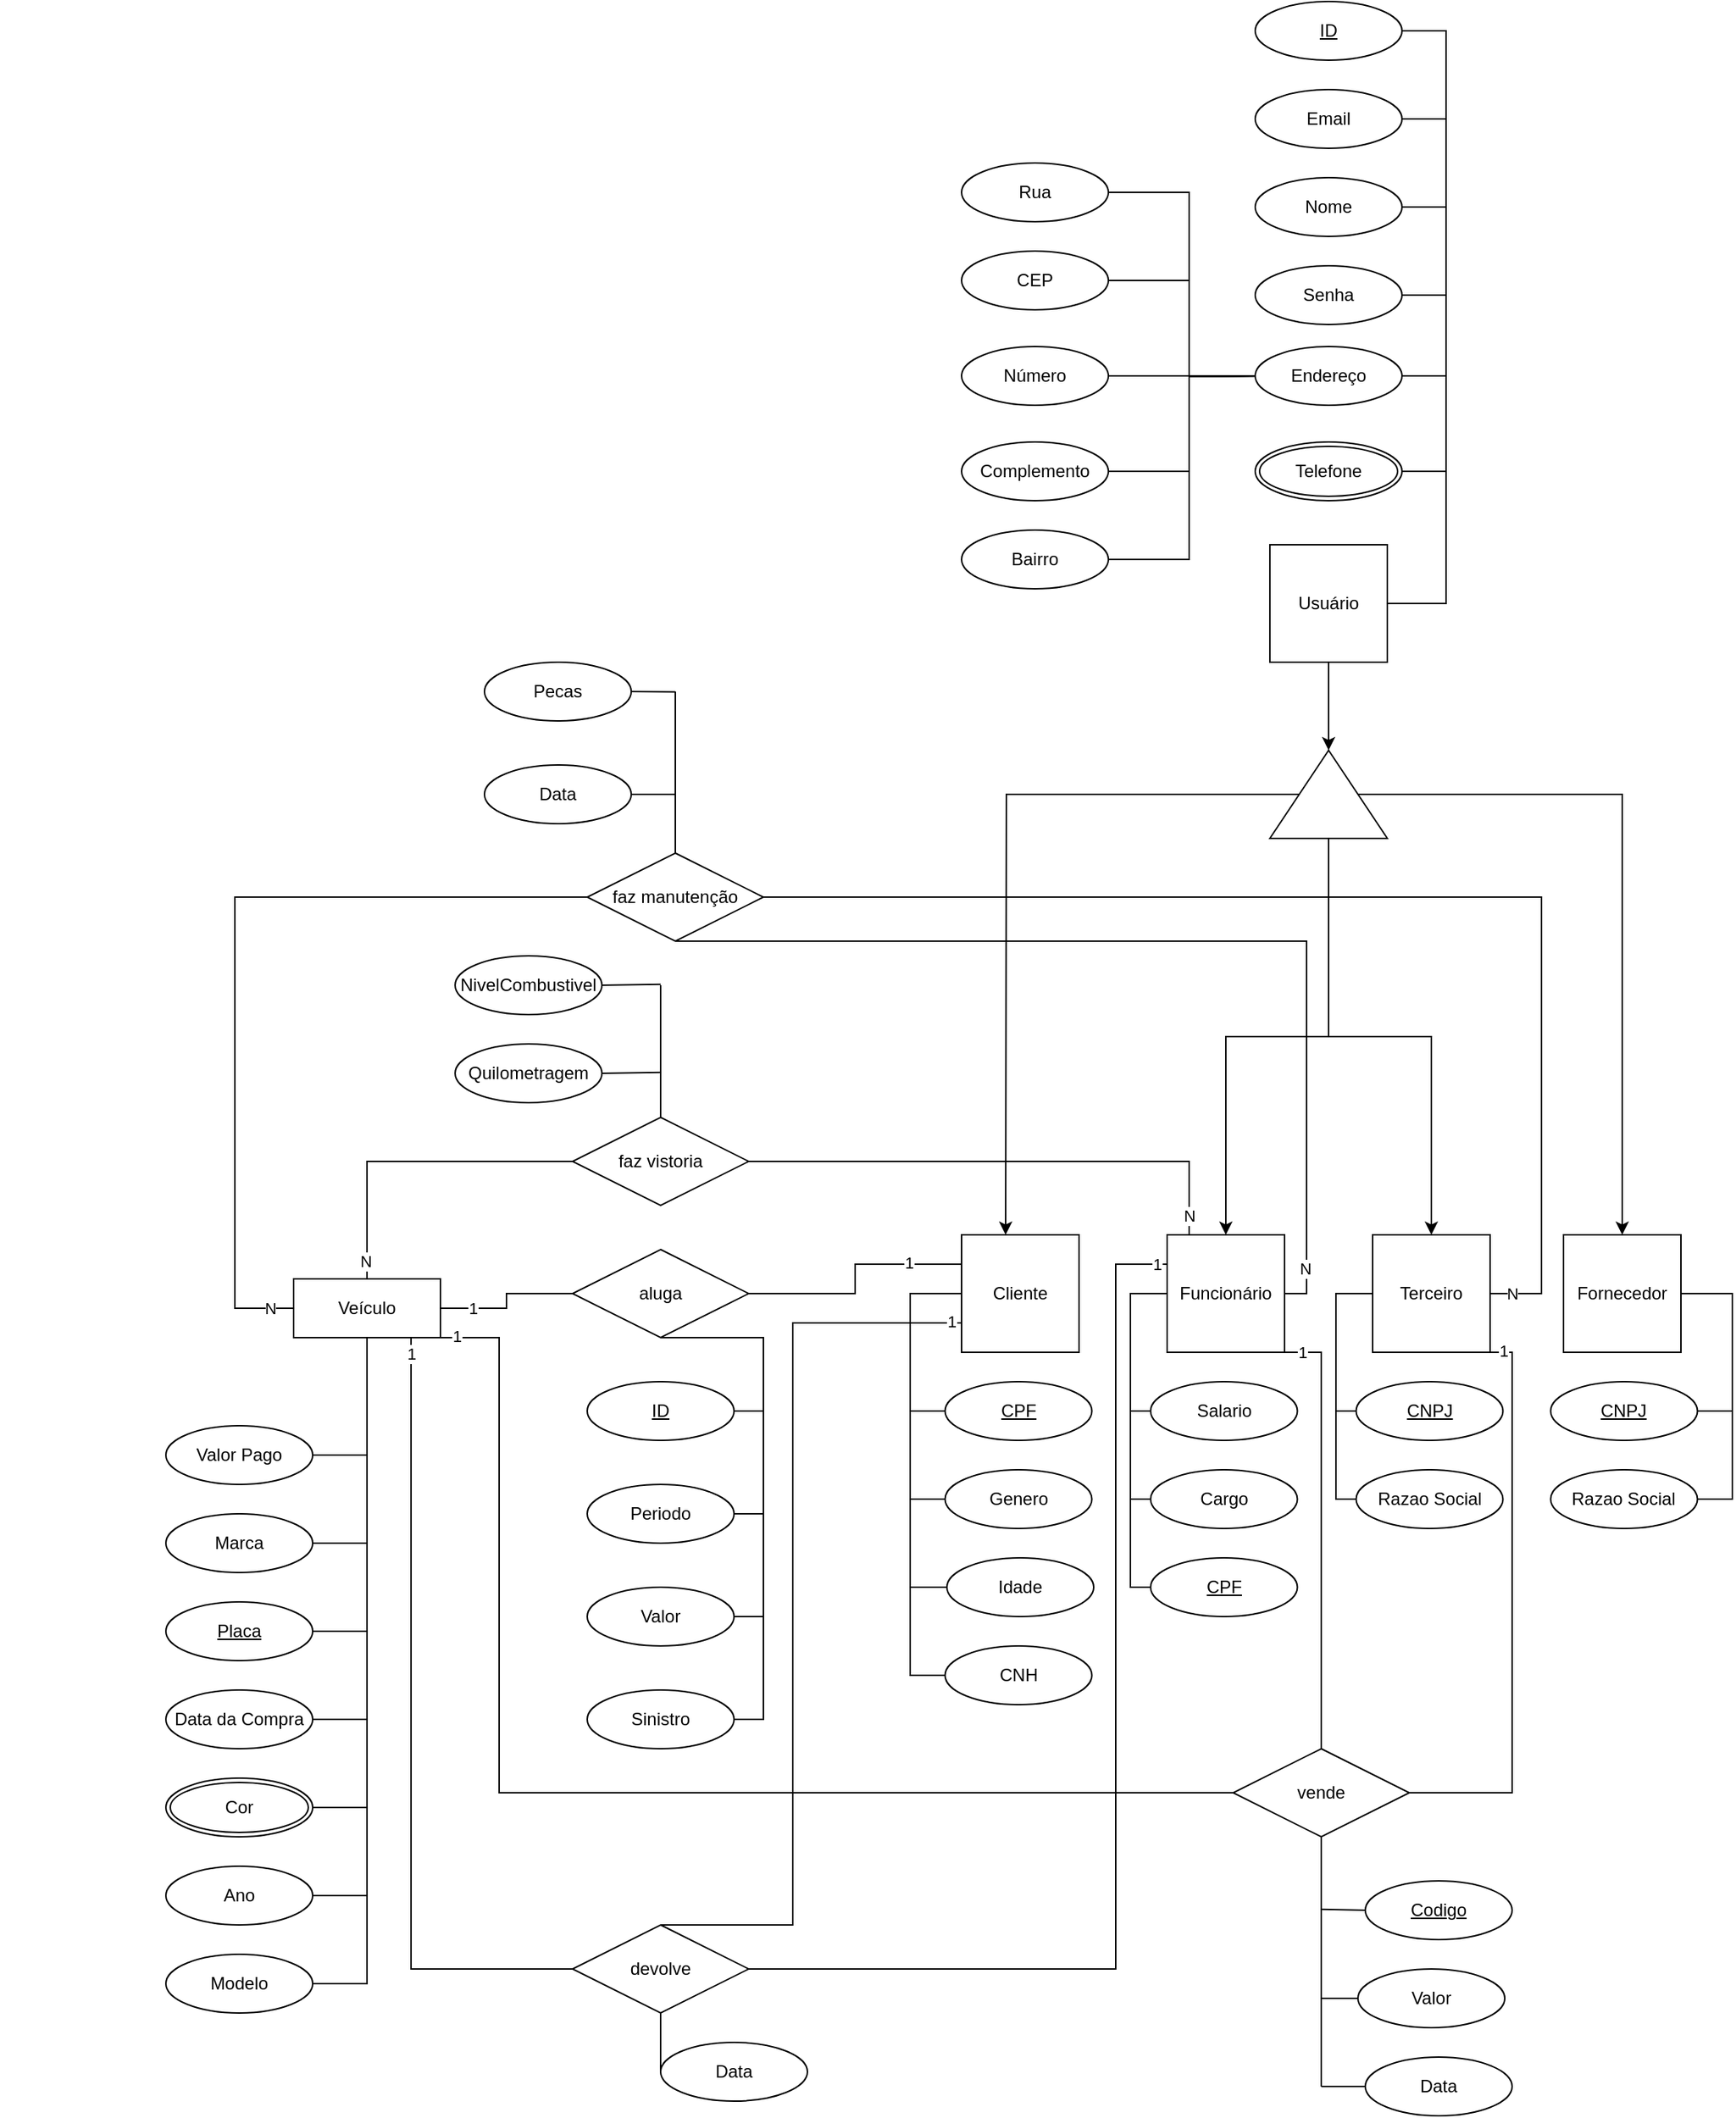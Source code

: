 <mxfile>
    <diagram id="7HlJnVmXG2bVzHCUILUb" name="Page-1">
        <mxGraphModel dx="1950" dy="2194" grid="1" gridSize="10" guides="1" tooltips="1" connect="1" arrows="1" fold="1" page="1" pageScale="1" pageWidth="827" pageHeight="1169" math="0" shadow="0">
            <root>
                <mxCell id="0"/>
                <mxCell id="1" parent="0"/>
                <mxCell id="2" style="edgeStyle=orthogonalEdgeStyle;rounded=0;orthogonalLoop=1;jettySize=auto;html=1;entryX=1;entryY=0.5;entryDx=0;entryDy=0;" parent="1" source="3" target="10" edge="1">
                    <mxGeometry relative="1" as="geometry"/>
                </mxCell>
                <mxCell id="3" value="Usuário" style="whiteSpace=wrap;html=1;aspect=fixed;" parent="1" vertex="1">
                    <mxGeometry x="305" y="50" width="80" height="80" as="geometry"/>
                </mxCell>
                <mxCell id="59" style="edgeStyle=elbowEdgeStyle;html=1;entryX=0;entryY=0.5;entryDx=0;entryDy=0;exitX=0;exitY=0.5;exitDx=0;exitDy=0;endArrow=none;endFill=0;rounded=0;" parent="1" source="4" target="47" edge="1">
                    <mxGeometry relative="1" as="geometry">
                        <Array as="points">
                            <mxPoint x="60" y="600"/>
                        </Array>
                    </mxGeometry>
                </mxCell>
                <mxCell id="60" style="edgeStyle=elbowEdgeStyle;html=1;entryX=0;entryY=0.5;entryDx=0;entryDy=0;endArrow=none;endFill=0;rounded=0;" parent="1" source="4" target="51" edge="1">
                    <mxGeometry relative="1" as="geometry">
                        <Array as="points">
                            <mxPoint x="60" y="630"/>
                        </Array>
                    </mxGeometry>
                </mxCell>
                <mxCell id="61" style="edgeStyle=elbowEdgeStyle;html=1;entryX=0;entryY=0.5;entryDx=0;entryDy=0;endArrow=none;endFill=0;rounded=0;" parent="1" source="4" target="52" edge="1">
                    <mxGeometry relative="1" as="geometry">
                        <Array as="points">
                            <mxPoint x="60" y="660"/>
                        </Array>
                    </mxGeometry>
                </mxCell>
                <mxCell id="62" style="edgeStyle=elbowEdgeStyle;html=1;entryX=0;entryY=0.5;entryDx=0;entryDy=0;endArrow=none;endFill=0;rounded=0;" parent="1" source="4" target="53" edge="1">
                    <mxGeometry relative="1" as="geometry">
                        <Array as="points">
                            <mxPoint x="60" y="690"/>
                        </Array>
                    </mxGeometry>
                </mxCell>
                <mxCell id="173" style="edgeStyle=elbowEdgeStyle;rounded=0;html=1;entryX=0.5;entryY=0;entryDx=0;entryDy=0;endArrow=none;endFill=0;exitX=0;exitY=0.75;exitDx=0;exitDy=0;" parent="1" source="4" target="164" edge="1">
                    <mxGeometry relative="1" as="geometry">
                        <Array as="points">
                            <mxPoint x="-20" y="780"/>
                        </Array>
                    </mxGeometry>
                </mxCell>
                <mxCell id="176" value="1" style="edgeLabel;html=1;align=center;verticalAlign=middle;resizable=0;points=[];" parent="173" vertex="1" connectable="0">
                    <mxGeometry x="-0.977" y="-1" relative="1" as="geometry">
                        <mxPoint as="offset"/>
                    </mxGeometry>
                </mxCell>
                <mxCell id="4" value="Cliente" style="whiteSpace=wrap;html=1;aspect=fixed;" parent="1" vertex="1">
                    <mxGeometry x="95" y="520" width="80" height="80" as="geometry"/>
                </mxCell>
                <mxCell id="63" style="edgeStyle=elbowEdgeStyle;rounded=0;html=1;entryX=0;entryY=0.5;entryDx=0;entryDy=0;exitX=0;exitY=0.5;exitDx=0;exitDy=0;endArrow=none;endFill=0;" parent="1" source="5" target="54" edge="1">
                    <mxGeometry relative="1" as="geometry">
                        <Array as="points">
                            <mxPoint x="210" y="600"/>
                        </Array>
                    </mxGeometry>
                </mxCell>
                <mxCell id="64" style="edgeStyle=elbowEdgeStyle;rounded=0;html=1;entryX=0;entryY=0.5;entryDx=0;entryDy=0;endArrow=none;endFill=0;" parent="1" source="5" target="55" edge="1">
                    <mxGeometry relative="1" as="geometry">
                        <Array as="points">
                            <mxPoint x="210" y="630"/>
                        </Array>
                    </mxGeometry>
                </mxCell>
                <mxCell id="65" style="edgeStyle=elbowEdgeStyle;rounded=0;html=1;entryX=0;entryY=0.5;entryDx=0;entryDy=0;endArrow=none;endFill=0;" parent="1" source="5" target="48" edge="1">
                    <mxGeometry relative="1" as="geometry">
                        <Array as="points">
                            <mxPoint x="210" y="660"/>
                        </Array>
                    </mxGeometry>
                </mxCell>
                <mxCell id="136" style="edgeStyle=elbowEdgeStyle;rounded=0;html=1;entryX=1;entryY=0.5;entryDx=0;entryDy=0;endArrow=none;endFill=0;" parent="1" source="5" target="135" edge="1">
                    <mxGeometry relative="1" as="geometry">
                        <Array as="points">
                            <mxPoint x="250" y="490"/>
                        </Array>
                    </mxGeometry>
                </mxCell>
                <mxCell id="141" value="N" style="edgeLabel;html=1;align=center;verticalAlign=middle;resizable=0;points=[];" parent="136" vertex="1" connectable="0">
                    <mxGeometry x="-0.926" relative="1" as="geometry">
                        <mxPoint as="offset"/>
                    </mxGeometry>
                </mxCell>
                <mxCell id="147" style="edgeStyle=elbowEdgeStyle;rounded=0;html=1;entryX=0.5;entryY=1;entryDx=0;entryDy=0;endArrow=none;endFill=0;" parent="1" source="5" target="142" edge="1">
                    <mxGeometry relative="1" as="geometry">
                        <Array as="points">
                            <mxPoint x="330" y="490"/>
                        </Array>
                    </mxGeometry>
                </mxCell>
                <mxCell id="149" value="N" style="edgeLabel;html=1;align=center;verticalAlign=middle;resizable=0;points=[];" parent="147" vertex="1" connectable="0">
                    <mxGeometry x="-0.905" y="1" relative="1" as="geometry">
                        <mxPoint as="offset"/>
                    </mxGeometry>
                </mxCell>
                <mxCell id="154" style="edgeStyle=elbowEdgeStyle;rounded=0;html=1;entryX=0.5;entryY=0;entryDx=0;entryDy=0;endArrow=none;endFill=0;exitX=1;exitY=1;exitDx=0;exitDy=0;" parent="1" source="5" target="152" edge="1">
                    <mxGeometry relative="1" as="geometry">
                        <Array as="points">
                            <mxPoint x="340" y="740"/>
                        </Array>
                    </mxGeometry>
                </mxCell>
                <mxCell id="158" value="1" style="edgeLabel;html=1;align=center;verticalAlign=middle;resizable=0;points=[];" parent="154" vertex="1" connectable="0">
                    <mxGeometry x="-0.919" relative="1" as="geometry">
                        <mxPoint as="offset"/>
                    </mxGeometry>
                </mxCell>
                <mxCell id="5" value="Funcionário" style="whiteSpace=wrap;html=1;aspect=fixed;" parent="1" vertex="1">
                    <mxGeometry x="235" y="520" width="80" height="80" as="geometry"/>
                </mxCell>
                <mxCell id="6" style="edgeStyle=orthogonalEdgeStyle;rounded=0;orthogonalLoop=1;jettySize=auto;html=1;" parent="1" source="10" edge="1">
                    <mxGeometry relative="1" as="geometry">
                        <mxPoint x="125" y="520" as="targetPoint"/>
                    </mxGeometry>
                </mxCell>
                <mxCell id="7" style="edgeStyle=orthogonalEdgeStyle;rounded=0;orthogonalLoop=1;jettySize=auto;html=1;entryX=0.5;entryY=0;entryDx=0;entryDy=0;" parent="1" source="10" target="5" edge="1">
                    <mxGeometry relative="1" as="geometry"/>
                </mxCell>
                <mxCell id="8" style="edgeStyle=orthogonalEdgeStyle;rounded=0;orthogonalLoop=1;jettySize=auto;html=1;entryX=0.5;entryY=0;entryDx=0;entryDy=0;" parent="1" source="10" target="11" edge="1">
                    <mxGeometry relative="1" as="geometry"/>
                </mxCell>
                <mxCell id="9" style="edgeStyle=orthogonalEdgeStyle;rounded=0;orthogonalLoop=1;jettySize=auto;html=1;entryX=0.5;entryY=0;entryDx=0;entryDy=0;" parent="1" source="10" target="12" edge="1">
                    <mxGeometry relative="1" as="geometry"/>
                </mxCell>
                <mxCell id="10" value="" style="triangle;whiteSpace=wrap;html=1;rotation=-90;" parent="1" vertex="1">
                    <mxGeometry x="315" y="180" width="60" height="80" as="geometry"/>
                </mxCell>
                <mxCell id="66" style="edgeStyle=elbowEdgeStyle;rounded=0;html=1;entryX=0;entryY=0.5;entryDx=0;entryDy=0;endArrow=none;endFill=0;" parent="1" source="11" target="49" edge="1">
                    <mxGeometry relative="1" as="geometry">
                        <Array as="points">
                            <mxPoint x="350" y="620"/>
                        </Array>
                    </mxGeometry>
                </mxCell>
                <mxCell id="67" style="edgeStyle=elbowEdgeStyle;rounded=0;html=1;entryX=0;entryY=0.5;entryDx=0;entryDy=0;endArrow=none;endFill=0;" parent="1" source="11" target="56" edge="1">
                    <mxGeometry relative="1" as="geometry">
                        <Array as="points">
                            <mxPoint x="350" y="610"/>
                        </Array>
                    </mxGeometry>
                </mxCell>
                <mxCell id="146" style="edgeStyle=elbowEdgeStyle;rounded=0;html=1;endArrow=none;endFill=0;entryX=1;entryY=0.5;entryDx=0;entryDy=0;" parent="1" source="11" target="142" edge="1">
                    <mxGeometry relative="1" as="geometry">
                        <mxPoint x="490" y="300" as="targetPoint"/>
                        <Array as="points">
                            <mxPoint x="490" y="470"/>
                        </Array>
                    </mxGeometry>
                </mxCell>
                <mxCell id="151" value="N" style="edgeLabel;html=1;align=center;verticalAlign=middle;resizable=0;points=[];" parent="146" vertex="1" connectable="0">
                    <mxGeometry x="-0.964" relative="1" as="geometry">
                        <mxPoint as="offset"/>
                    </mxGeometry>
                </mxCell>
                <mxCell id="153" style="edgeStyle=elbowEdgeStyle;rounded=0;html=1;entryX=1;entryY=0.5;entryDx=0;entryDy=0;endArrow=none;endFill=0;exitX=1;exitY=1;exitDx=0;exitDy=0;" parent="1" source="11" target="152" edge="1">
                    <mxGeometry relative="1" as="geometry">
                        <Array as="points">
                            <mxPoint x="470" y="750"/>
                        </Array>
                    </mxGeometry>
                </mxCell>
                <mxCell id="159" value="1" style="edgeLabel;html=1;align=center;verticalAlign=middle;resizable=0;points=[];" parent="153" vertex="1" connectable="0">
                    <mxGeometry x="-0.954" y="1" relative="1" as="geometry">
                        <mxPoint as="offset"/>
                    </mxGeometry>
                </mxCell>
                <mxCell id="11" value="Terceiro" style="whiteSpace=wrap;html=1;aspect=fixed;" parent="1" vertex="1">
                    <mxGeometry x="375" y="520" width="80" height="80" as="geometry"/>
                </mxCell>
                <mxCell id="68" style="edgeStyle=elbowEdgeStyle;rounded=0;html=1;entryX=1;entryY=0.5;entryDx=0;entryDy=0;exitX=1;exitY=0.5;exitDx=0;exitDy=0;endArrow=none;endFill=0;" parent="1" source="12" target="50" edge="1">
                    <mxGeometry relative="1" as="geometry">
                        <Array as="points">
                            <mxPoint x="620" y="580"/>
                        </Array>
                    </mxGeometry>
                </mxCell>
                <mxCell id="69" style="edgeStyle=elbowEdgeStyle;rounded=0;html=1;entryX=1;entryY=0.5;entryDx=0;entryDy=0;exitX=1;exitY=0.5;exitDx=0;exitDy=0;endArrow=none;endFill=0;" parent="1" source="12" target="57" edge="1">
                    <mxGeometry relative="1" as="geometry">
                        <Array as="points">
                            <mxPoint x="620" y="600"/>
                        </Array>
                    </mxGeometry>
                </mxCell>
                <mxCell id="12" value="Fornecedor" style="whiteSpace=wrap;html=1;aspect=fixed;" parent="1" vertex="1">
                    <mxGeometry x="505" y="520" width="80" height="80" as="geometry"/>
                </mxCell>
                <mxCell id="29" style="edgeStyle=orthogonalEdgeStyle;rounded=0;orthogonalLoop=1;jettySize=auto;html=1;entryX=1;entryY=0.5;entryDx=0;entryDy=0;endArrow=none;endFill=0;" parent="1" target="40" edge="1">
                    <mxGeometry relative="1" as="geometry">
                        <mxPoint x="305" y="-65.0" as="sourcePoint"/>
                        <mxPoint x="200" y="-185" as="targetPoint"/>
                    </mxGeometry>
                </mxCell>
                <mxCell id="30" style="edgeStyle=orthogonalEdgeStyle;rounded=0;orthogonalLoop=1;jettySize=auto;html=1;entryX=1;entryY=0.5;entryDx=0;entryDy=0;endArrow=none;endFill=0;" parent="1" target="39" edge="1">
                    <mxGeometry relative="1" as="geometry">
                        <mxPoint x="305" y="-65.0" as="sourcePoint"/>
                        <mxPoint x="200" y="-125" as="targetPoint"/>
                    </mxGeometry>
                </mxCell>
                <mxCell id="31" style="edgeStyle=orthogonalEdgeStyle;rounded=0;orthogonalLoop=1;jettySize=auto;html=1;entryX=1;entryY=0.5;entryDx=0;entryDy=0;endArrow=none;endFill=0;" parent="1" target="37" edge="1">
                    <mxGeometry relative="1" as="geometry">
                        <mxPoint x="305" y="-65.0" as="sourcePoint"/>
                        <mxPoint x="200" y="-5.0" as="targetPoint"/>
                    </mxGeometry>
                </mxCell>
                <mxCell id="32" style="edgeStyle=orthogonalEdgeStyle;rounded=0;orthogonalLoop=1;jettySize=auto;html=1;entryX=1;entryY=0.5;entryDx=0;entryDy=0;endArrow=none;endFill=0;" parent="1" target="38" edge="1">
                    <mxGeometry relative="1" as="geometry">
                        <mxPoint x="305" y="-65.0" as="sourcePoint"/>
                        <mxPoint x="200" y="55.0" as="targetPoint"/>
                    </mxGeometry>
                </mxCell>
                <mxCell id="33" style="edgeStyle=orthogonalEdgeStyle;rounded=0;orthogonalLoop=1;jettySize=auto;html=1;entryX=1;entryY=0.5;entryDx=0;entryDy=0;endArrow=none;endFill=0;" parent="1" source="34" target="36" edge="1">
                    <mxGeometry relative="1" as="geometry"/>
                </mxCell>
                <mxCell id="101" style="edgeStyle=elbowEdgeStyle;rounded=0;html=1;endArrow=none;endFill=0;" parent="1" source="34" edge="1">
                    <mxGeometry relative="1" as="geometry">
                        <mxPoint x="385" y="90" as="targetPoint"/>
                        <Array as="points">
                            <mxPoint x="425" y="23"/>
                        </Array>
                    </mxGeometry>
                </mxCell>
                <mxCell id="34" value="Endereço" style="ellipse;whiteSpace=wrap;html=1;align=center;" parent="1" vertex="1">
                    <mxGeometry x="295" y="-85" width="100" height="40" as="geometry"/>
                </mxCell>
                <mxCell id="93" style="edgeStyle=elbowEdgeStyle;rounded=0;html=1;entryX=1;entryY=0.5;entryDx=0;entryDy=0;endArrow=none;endFill=0;" parent="1" source="35" target="3" edge="1">
                    <mxGeometry relative="1" as="geometry">
                        <Array as="points">
                            <mxPoint x="425" y="-95"/>
                        </Array>
                    </mxGeometry>
                </mxCell>
                <mxCell id="35" value="ID" style="ellipse;whiteSpace=wrap;html=1;align=center;fontStyle=4;" parent="1" vertex="1">
                    <mxGeometry x="295" y="-320" width="100" height="40" as="geometry"/>
                </mxCell>
                <mxCell id="36" value="Número" style="ellipse;whiteSpace=wrap;html=1;align=center;" parent="1" vertex="1">
                    <mxGeometry x="95" y="-85" width="100" height="40" as="geometry"/>
                </mxCell>
                <mxCell id="37" value="Complemento" style="ellipse;whiteSpace=wrap;html=1;align=center;" parent="1" vertex="1">
                    <mxGeometry x="95" y="-20" width="100" height="40" as="geometry"/>
                </mxCell>
                <mxCell id="38" value="Bairro" style="ellipse;whiteSpace=wrap;html=1;align=center;" parent="1" vertex="1">
                    <mxGeometry x="95" y="40" width="100" height="40" as="geometry"/>
                </mxCell>
                <mxCell id="39" value="CEP" style="ellipse;whiteSpace=wrap;html=1;align=center;" parent="1" vertex="1">
                    <mxGeometry x="95" y="-150" width="100" height="40" as="geometry"/>
                </mxCell>
                <mxCell id="40" value="Rua" style="ellipse;whiteSpace=wrap;html=1;align=center;" parent="1" vertex="1">
                    <mxGeometry x="95" y="-210" width="100" height="40" as="geometry"/>
                </mxCell>
                <mxCell id="94" style="edgeStyle=elbowEdgeStyle;rounded=0;html=1;endArrow=none;endFill=0;" parent="1" source="41" edge="1">
                    <mxGeometry relative="1" as="geometry">
                        <mxPoint x="385" y="90" as="targetPoint"/>
                        <Array as="points">
                            <mxPoint x="425" y="-65"/>
                        </Array>
                    </mxGeometry>
                </mxCell>
                <mxCell id="41" value="Email" style="ellipse;whiteSpace=wrap;html=1;align=center;" parent="1" vertex="1">
                    <mxGeometry x="295" y="-260" width="100" height="40" as="geometry"/>
                </mxCell>
                <mxCell id="99" style="edgeStyle=elbowEdgeStyle;rounded=0;html=1;entryX=1;entryY=0.5;entryDx=0;entryDy=0;endArrow=none;endFill=0;" parent="1" source="42" target="3" edge="1">
                    <mxGeometry relative="1" as="geometry">
                        <Array as="points">
                            <mxPoint x="425" y="-35"/>
                        </Array>
                    </mxGeometry>
                </mxCell>
                <mxCell id="42" value="Nome" style="ellipse;whiteSpace=wrap;html=1;align=center;" parent="1" vertex="1">
                    <mxGeometry x="295" y="-200" width="100" height="40" as="geometry"/>
                </mxCell>
                <mxCell id="100" style="edgeStyle=elbowEdgeStyle;rounded=0;html=1;endArrow=none;endFill=0;" parent="1" source="43" edge="1">
                    <mxGeometry relative="1" as="geometry">
                        <mxPoint x="385" y="90" as="targetPoint"/>
                        <Array as="points">
                            <mxPoint x="425" y="-5"/>
                        </Array>
                    </mxGeometry>
                </mxCell>
                <mxCell id="43" value="Senha" style="ellipse;whiteSpace=wrap;html=1;align=center;" parent="1" vertex="1">
                    <mxGeometry x="295" y="-140" width="100" height="40" as="geometry"/>
                </mxCell>
                <mxCell id="102" style="edgeStyle=elbowEdgeStyle;rounded=0;html=1;endArrow=none;endFill=0;" parent="1" source="44" edge="1">
                    <mxGeometry relative="1" as="geometry">
                        <mxPoint x="385" y="90" as="targetPoint"/>
                        <Array as="points">
                            <mxPoint x="425" y="55"/>
                        </Array>
                    </mxGeometry>
                </mxCell>
                <mxCell id="44" value="Telefone" style="ellipse;shape=doubleEllipse;margin=3;whiteSpace=wrap;html=1;align=center;" parent="1" vertex="1">
                    <mxGeometry x="295" y="-20" width="100" height="40" as="geometry"/>
                </mxCell>
                <mxCell id="47" value="CPF" style="ellipse;whiteSpace=wrap;html=1;align=center;fontStyle=4;" parent="1" vertex="1">
                    <mxGeometry x="83.75" y="620" width="100" height="40" as="geometry"/>
                </mxCell>
                <mxCell id="48" value="CPF" style="ellipse;whiteSpace=wrap;html=1;align=center;fontStyle=4;" parent="1" vertex="1">
                    <mxGeometry x="223.75" y="740" width="100" height="40" as="geometry"/>
                </mxCell>
                <mxCell id="49" value="CNPJ" style="ellipse;whiteSpace=wrap;html=1;align=center;fontStyle=4;" parent="1" vertex="1">
                    <mxGeometry x="363.75" y="620" width="100" height="40" as="geometry"/>
                </mxCell>
                <mxCell id="50" value="CNPJ" style="ellipse;whiteSpace=wrap;html=1;align=center;fontStyle=4;" parent="1" vertex="1">
                    <mxGeometry x="496.25" y="620" width="100" height="40" as="geometry"/>
                </mxCell>
                <mxCell id="51" value="Genero" style="ellipse;whiteSpace=wrap;html=1;align=center;" parent="1" vertex="1">
                    <mxGeometry x="83.75" y="680" width="100" height="40" as="geometry"/>
                </mxCell>
                <mxCell id="52" value="Idade" style="ellipse;whiteSpace=wrap;html=1;align=center;" parent="1" vertex="1">
                    <mxGeometry x="85" y="740" width="100" height="40" as="geometry"/>
                </mxCell>
                <mxCell id="53" value="CNH" style="ellipse;whiteSpace=wrap;html=1;align=center;" parent="1" vertex="1">
                    <mxGeometry x="83.75" y="800" width="100" height="40" as="geometry"/>
                </mxCell>
                <mxCell id="54" value="Salario" style="ellipse;whiteSpace=wrap;html=1;align=center;" parent="1" vertex="1">
                    <mxGeometry x="223.75" y="620" width="100" height="40" as="geometry"/>
                </mxCell>
                <mxCell id="55" value="Cargo" style="ellipse;whiteSpace=wrap;html=1;align=center;" parent="1" vertex="1">
                    <mxGeometry x="223.75" y="680" width="100" height="40" as="geometry"/>
                </mxCell>
                <mxCell id="56" value="Razao Social" style="ellipse;whiteSpace=wrap;html=1;align=center;" parent="1" vertex="1">
                    <mxGeometry x="363.75" y="680" width="100" height="40" as="geometry"/>
                </mxCell>
                <mxCell id="57" value="Razao Social" style="ellipse;whiteSpace=wrap;html=1;align=center;" parent="1" vertex="1">
                    <mxGeometry x="496.25" y="680" width="100" height="40" as="geometry"/>
                </mxCell>
                <mxCell id="81" value="" style="edgeStyle=orthogonalEdgeStyle;rounded=0;orthogonalLoop=1;jettySize=auto;html=1;endArrow=none;endFill=0;entryX=1;entryY=0.5;entryDx=0;entryDy=0;" parent="1" source="82" target="170" edge="1">
                    <mxGeometry relative="1" as="geometry">
                        <mxPoint x="-357" y="910" as="targetPoint"/>
                        <Array as="points">
                            <mxPoint x="-310" y="910"/>
                        </Array>
                    </mxGeometry>
                </mxCell>
                <mxCell id="125" style="edgeStyle=elbowEdgeStyle;rounded=0;html=1;entryX=0;entryY=0.5;entryDx=0;entryDy=0;endArrow=none;endFill=0;" parent="1" source="82" target="124" edge="1">
                    <mxGeometry relative="1" as="geometry"/>
                </mxCell>
                <mxCell id="130" value="1" style="edgeLabel;html=1;align=center;verticalAlign=middle;resizable=0;points=[];" parent="125" vertex="1" connectable="0">
                    <mxGeometry x="-0.567" relative="1" as="geometry">
                        <mxPoint as="offset"/>
                    </mxGeometry>
                </mxCell>
                <mxCell id="155" style="edgeStyle=elbowEdgeStyle;rounded=0;html=1;entryX=0;entryY=0.5;entryDx=0;entryDy=0;endArrow=none;endFill=0;exitX=1;exitY=1;exitDx=0;exitDy=0;" parent="1" source="82" target="152" edge="1">
                    <mxGeometry relative="1" as="geometry">
                        <Array as="points">
                            <mxPoint x="-220" y="750"/>
                        </Array>
                    </mxGeometry>
                </mxCell>
                <mxCell id="156" value="1" style="edgeLabel;html=1;align=center;verticalAlign=middle;resizable=0;points=[];" parent="155" vertex="1" connectable="0">
                    <mxGeometry x="-0.975" y="1" relative="1" as="geometry">
                        <mxPoint as="offset"/>
                    </mxGeometry>
                </mxCell>
                <mxCell id="171" style="edgeStyle=elbowEdgeStyle;rounded=0;html=1;entryX=0;entryY=0.5;entryDx=0;entryDy=0;endArrow=none;endFill=0;" parent="1" source="82" target="164" edge="1">
                    <mxGeometry relative="1" as="geometry">
                        <Array as="points">
                            <mxPoint x="-280" y="800"/>
                        </Array>
                    </mxGeometry>
                </mxCell>
                <mxCell id="174" value="1" style="edgeLabel;html=1;align=center;verticalAlign=middle;resizable=0;points=[];" parent="171" vertex="1" connectable="0">
                    <mxGeometry x="-0.959" relative="1" as="geometry">
                        <mxPoint as="offset"/>
                    </mxGeometry>
                </mxCell>
                <mxCell id="82" value="Veículo" style="whiteSpace=wrap;html=1;align=center;" parent="1" vertex="1">
                    <mxGeometry x="-360" y="550" width="100" height="40" as="geometry"/>
                </mxCell>
                <mxCell id="83" style="edgeStyle=orthogonalEdgeStyle;rounded=0;orthogonalLoop=1;jettySize=auto;html=1;exitX=1;exitY=0.5;exitDx=0;exitDy=0;endArrow=none;endFill=0;" parent="1" source="84" edge="1">
                    <mxGeometry relative="1" as="geometry">
                        <mxPoint x="-310" y="590" as="targetPoint"/>
                        <Array as="points">
                            <mxPoint x="-310" y="1030"/>
                        </Array>
                    </mxGeometry>
                </mxCell>
                <mxCell id="84" value="Modelo" style="ellipse;whiteSpace=wrap;html=1;align=center;" parent="1" vertex="1">
                    <mxGeometry x="-447" y="1010" width="100" height="40" as="geometry"/>
                </mxCell>
                <mxCell id="122" style="edgeStyle=elbowEdgeStyle;rounded=0;html=1;entryX=0.5;entryY=1;entryDx=0;entryDy=0;endArrow=none;endFill=0;" parent="1" source="85" target="82" edge="1">
                    <mxGeometry relative="1" as="geometry">
                        <Array as="points">
                            <mxPoint x="-310" y="660"/>
                            <mxPoint x="-230" y="760"/>
                        </Array>
                    </mxGeometry>
                </mxCell>
                <mxCell id="85" value="Ano" style="ellipse;whiteSpace=wrap;html=1;align=center;" parent="1" vertex="1">
                    <mxGeometry x="-447" y="950" width="100" height="40" as="geometry"/>
                </mxCell>
                <mxCell id="87" value="Marca" style="ellipse;whiteSpace=wrap;html=1;align=center;" parent="1" vertex="1">
                    <mxGeometry x="-447" y="710" width="100" height="40" as="geometry"/>
                </mxCell>
                <mxCell id="88" style="edgeStyle=orthogonalEdgeStyle;rounded=0;orthogonalLoop=1;jettySize=auto;html=1;exitX=1;exitY=0.5;exitDx=0;exitDy=0;endArrow=none;endFill=0;" parent="1" source="89" edge="1">
                    <mxGeometry relative="1" as="geometry">
                        <mxPoint x="-310" y="590" as="targetPoint"/>
                        <Array as="points">
                            <mxPoint x="-310" y="790"/>
                        </Array>
                    </mxGeometry>
                </mxCell>
                <mxCell id="89" value="Placa" style="ellipse;whiteSpace=wrap;html=1;align=center;fontStyle=4;" parent="1" vertex="1">
                    <mxGeometry x="-447" y="770" width="100" height="40" as="geometry"/>
                </mxCell>
                <mxCell id="90" value="" style="endArrow=none;html=1;rounded=0;entryX=0.5;entryY=1;entryDx=0;entryDy=0;exitX=1;exitY=0.5;exitDx=0;exitDy=0;edgeStyle=elbowEdgeStyle;" parent="1" source="87" target="82" edge="1">
                    <mxGeometry width="50" height="50" relative="1" as="geometry">
                        <mxPoint x="-280" y="860" as="sourcePoint"/>
                        <mxPoint x="-230" y="820" as="targetPoint"/>
                        <Array as="points">
                            <mxPoint x="-310" y="660"/>
                        </Array>
                    </mxGeometry>
                </mxCell>
                <mxCell id="97" style="edgeStyle=elbowEdgeStyle;rounded=0;html=1;entryX=0.75;entryY=1;entryDx=0;entryDy=0;endArrow=none;endFill=0;" parent="1" source="95" target="82" edge="1">
                    <mxGeometry relative="1" as="geometry">
                        <Array as="points">
                            <mxPoint x="-310" y="720"/>
                        </Array>
                    </mxGeometry>
                </mxCell>
                <mxCell id="95" value="Data da Compra" style="ellipse;whiteSpace=wrap;html=1;align=center;" parent="1" vertex="1">
                    <mxGeometry x="-447" y="830" width="100" height="40" as="geometry"/>
                </mxCell>
                <mxCell id="98" style="edgeStyle=elbowEdgeStyle;rounded=0;html=1;endArrow=none;endFill=0;" parent="1" source="96" edge="1">
                    <mxGeometry relative="1" as="geometry">
                        <mxPoint x="-310" y="590" as="targetPoint"/>
                        <Array as="points">
                            <mxPoint x="-310" y="640"/>
                        </Array>
                    </mxGeometry>
                </mxCell>
                <mxCell id="96" value="Valor Pago" style="ellipse;whiteSpace=wrap;html=1;align=center;" parent="1" vertex="1">
                    <mxGeometry x="-447" y="650" width="100" height="40" as="geometry"/>
                </mxCell>
                <mxCell id="126" style="edgeStyle=elbowEdgeStyle;rounded=0;html=1;entryX=0;entryY=0.25;entryDx=0;entryDy=0;endArrow=none;endFill=0;" parent="1" source="124" target="4" edge="1">
                    <mxGeometry relative="1" as="geometry"/>
                </mxCell>
                <mxCell id="128" value="1" style="edgeLabel;html=1;align=center;verticalAlign=middle;resizable=0;points=[];" parent="126" vertex="1" connectable="0">
                    <mxGeometry x="0.556" y="1" relative="1" as="geometry">
                        <mxPoint as="offset"/>
                    </mxGeometry>
                </mxCell>
                <mxCell id="165" style="edgeStyle=elbowEdgeStyle;rounded=0;html=1;entryX=1;entryY=0.5;entryDx=0;entryDy=0;endArrow=none;endFill=0;exitX=0.5;exitY=1;exitDx=0;exitDy=0;" parent="1" source="124" target="163" edge="1">
                    <mxGeometry relative="1" as="geometry">
                        <Array as="points">
                            <mxPoint x="-40" y="610"/>
                        </Array>
                    </mxGeometry>
                </mxCell>
                <mxCell id="167" style="edgeStyle=elbowEdgeStyle;rounded=0;html=1;entryX=1;entryY=0.5;entryDx=0;entryDy=0;endArrow=none;endFill=0;exitX=0.5;exitY=1;exitDx=0;exitDy=0;" parent="1" source="124" target="160" edge="1">
                    <mxGeometry relative="1" as="geometry">
                        <Array as="points">
                            <mxPoint x="-40" y="650"/>
                        </Array>
                    </mxGeometry>
                </mxCell>
                <mxCell id="168" style="edgeStyle=elbowEdgeStyle;rounded=0;html=1;entryX=1;entryY=0.5;entryDx=0;entryDy=0;endArrow=none;endFill=0;exitX=0.5;exitY=1;exitDx=0;exitDy=0;" parent="1" source="124" target="161" edge="1">
                    <mxGeometry relative="1" as="geometry">
                        <Array as="points">
                            <mxPoint x="-40" y="685"/>
                        </Array>
                    </mxGeometry>
                </mxCell>
                <mxCell id="169" style="edgeStyle=elbowEdgeStyle;rounded=0;html=1;entryX=1;entryY=0.5;entryDx=0;entryDy=0;endArrow=none;endFill=0;exitX=0.5;exitY=1;exitDx=0;exitDy=0;" parent="1" source="124" target="162" edge="1">
                    <mxGeometry relative="1" as="geometry">
                        <Array as="points">
                            <mxPoint x="-40" y="720"/>
                        </Array>
                    </mxGeometry>
                </mxCell>
                <mxCell id="124" value="aluga" style="shape=rhombus;perimeter=rhombusPerimeter;whiteSpace=wrap;html=1;align=center;" parent="1" vertex="1">
                    <mxGeometry x="-170" y="530" width="120" height="60" as="geometry"/>
                </mxCell>
                <mxCell id="137" style="edgeStyle=elbowEdgeStyle;rounded=0;html=1;entryX=0.5;entryY=0;entryDx=0;entryDy=0;endArrow=none;endFill=0;exitX=0;exitY=0.5;exitDx=0;exitDy=0;" parent="1" source="135" target="82" edge="1">
                    <mxGeometry relative="1" as="geometry">
                        <Array as="points">
                            <mxPoint x="-310" y="500"/>
                        </Array>
                    </mxGeometry>
                </mxCell>
                <mxCell id="140" value="N" style="edgeLabel;html=1;align=center;verticalAlign=middle;resizable=0;points=[];" parent="137" vertex="1" connectable="0">
                    <mxGeometry x="0.888" y="-1" relative="1" as="geometry">
                        <mxPoint as="offset"/>
                    </mxGeometry>
                </mxCell>
                <mxCell id="192" style="edgeStyle=none;html=1;exitX=0.5;exitY=0;exitDx=0;exitDy=0;endArrow=none;endFill=0;" edge="1" parent="1" source="135">
                    <mxGeometry relative="1" as="geometry">
                        <mxPoint x="-110" y="350" as="targetPoint"/>
                    </mxGeometry>
                </mxCell>
                <mxCell id="135" value="faz vistoria" style="shape=rhombus;perimeter=rhombusPerimeter;whiteSpace=wrap;html=1;align=center;" parent="1" vertex="1">
                    <mxGeometry x="-170" y="440" width="120" height="60" as="geometry"/>
                </mxCell>
                <mxCell id="148" style="edgeStyle=elbowEdgeStyle;rounded=0;html=1;entryX=0;entryY=0.5;entryDx=0;entryDy=0;endArrow=none;endFill=0;" parent="1" source="142" target="82" edge="1">
                    <mxGeometry relative="1" as="geometry">
                        <Array as="points">
                            <mxPoint x="-400" y="470"/>
                        </Array>
                    </mxGeometry>
                </mxCell>
                <mxCell id="150" value="N" style="edgeLabel;html=1;align=center;verticalAlign=middle;resizable=0;points=[];" parent="148" vertex="1" connectable="0">
                    <mxGeometry x="0.942" relative="1" as="geometry">
                        <mxPoint as="offset"/>
                    </mxGeometry>
                </mxCell>
                <mxCell id="202" style="edgeStyle=none;html=1;exitX=0.5;exitY=0;exitDx=0;exitDy=0;endArrow=none;endFill=0;" edge="1" parent="1" source="142">
                    <mxGeometry relative="1" as="geometry">
                        <mxPoint x="-100" y="150" as="targetPoint"/>
                    </mxGeometry>
                </mxCell>
                <mxCell id="142" value="faz manutenção" style="shape=rhombus;perimeter=rhombusPerimeter;whiteSpace=wrap;html=1;align=center;" parent="1" vertex="1">
                    <mxGeometry x="-160" y="260" width="120" height="60" as="geometry"/>
                </mxCell>
                <mxCell id="185" style="edgeStyle=none;html=1;exitX=0.5;exitY=1;exitDx=0;exitDy=0;endArrow=none;endFill=0;" edge="1" parent="1" source="152">
                    <mxGeometry relative="1" as="geometry">
                        <mxPoint x="340" y="1100" as="targetPoint"/>
                        <Array as="points"/>
                    </mxGeometry>
                </mxCell>
                <mxCell id="152" value="vende" style="shape=rhombus;perimeter=rhombusPerimeter;whiteSpace=wrap;html=1;align=center;" parent="1" vertex="1">
                    <mxGeometry x="280" y="870" width="120" height="60" as="geometry"/>
                </mxCell>
                <mxCell id="160" value="Periodo" style="ellipse;whiteSpace=wrap;html=1;align=center;" parent="1" vertex="1">
                    <mxGeometry x="-160" y="690" width="100" height="40" as="geometry"/>
                </mxCell>
                <mxCell id="161" value="Valor" style="ellipse;whiteSpace=wrap;html=1;align=center;" parent="1" vertex="1">
                    <mxGeometry x="-160" y="760" width="100" height="40" as="geometry"/>
                </mxCell>
                <mxCell id="162" value="Sinistro" style="ellipse;whiteSpace=wrap;html=1;align=center;" parent="1" vertex="1">
                    <mxGeometry x="-160" y="830" width="100" height="40" as="geometry"/>
                </mxCell>
                <mxCell id="163" value="ID" style="ellipse;whiteSpace=wrap;html=1;align=center;fontStyle=4;" parent="1" vertex="1">
                    <mxGeometry x="-160" y="620" width="100" height="40" as="geometry"/>
                </mxCell>
                <mxCell id="172" style="edgeStyle=elbowEdgeStyle;rounded=0;html=1;entryX=0;entryY=0.25;entryDx=0;entryDy=0;endArrow=none;endFill=0;" parent="1" source="164" target="5" edge="1">
                    <mxGeometry relative="1" as="geometry">
                        <Array as="points">
                            <mxPoint x="200" y="780"/>
                        </Array>
                    </mxGeometry>
                </mxCell>
                <mxCell id="175" value="1" style="edgeLabel;html=1;align=center;verticalAlign=middle;resizable=0;points=[];" parent="172" vertex="1" connectable="0">
                    <mxGeometry x="0.981" relative="1" as="geometry">
                        <mxPoint as="offset"/>
                    </mxGeometry>
                </mxCell>
                <mxCell id="196" style="edgeStyle=none;html=1;exitX=0.5;exitY=1;exitDx=0;exitDy=0;entryX=0;entryY=0.5;entryDx=0;entryDy=0;endArrow=none;endFill=0;" edge="1" parent="1" source="164" target="195">
                    <mxGeometry relative="1" as="geometry"/>
                </mxCell>
                <mxCell id="164" value="devolve" style="shape=rhombus;perimeter=rhombusPerimeter;whiteSpace=wrap;html=1;align=center;" parent="1" vertex="1">
                    <mxGeometry x="-170" y="990" width="120" height="60" as="geometry"/>
                </mxCell>
                <mxCell id="170" value="Cor" style="ellipse;shape=doubleEllipse;margin=3;whiteSpace=wrap;html=1;align=center;" parent="1" vertex="1">
                    <mxGeometry x="-447" y="890" width="100" height="40" as="geometry"/>
                </mxCell>
                <mxCell id="177" value="" style="shape=image;verticalLabelPosition=bottom;labelBackgroundColor=#ffffff;verticalAlign=top;aspect=fixed;imageAspect=0;image=https://file+.vscode-resource.vscode-webview.net/c%3A/Users/arthu/.vscode/extensions/hediet.vscode-drawio-1.6.3/drawio/src/main/webapp/mxgraph/images/resize.gif;" parent="1" vertex="1">
                    <mxGeometry x="-560" y="860" width="12" height="12" as="geometry"/>
                </mxCell>
                <mxCell id="187" style="edgeStyle=none;html=1;exitX=0;exitY=0.5;exitDx=0;exitDy=0;endArrow=none;endFill=0;" edge="1" parent="1" source="178">
                    <mxGeometry relative="1" as="geometry">
                        <mxPoint x="340" y="1040" as="targetPoint"/>
                    </mxGeometry>
                </mxCell>
                <mxCell id="178" value="Valor" style="ellipse;whiteSpace=wrap;html=1;align=center;" vertex="1" parent="1">
                    <mxGeometry x="365" y="1020" width="100" height="40" as="geometry"/>
                </mxCell>
                <mxCell id="186" style="edgeStyle=none;html=1;exitX=0;exitY=0.5;exitDx=0;exitDy=0;endArrow=none;endFill=0;" edge="1" parent="1" source="179">
                    <mxGeometry relative="1" as="geometry">
                        <mxPoint x="340" y="979.333" as="targetPoint"/>
                    </mxGeometry>
                </mxCell>
                <mxCell id="179" value="Codigo" style="ellipse;whiteSpace=wrap;html=1;align=center;fontStyle=4;" vertex="1" parent="1">
                    <mxGeometry x="370" y="960" width="100" height="40" as="geometry"/>
                </mxCell>
                <mxCell id="193" style="edgeStyle=none;html=1;exitX=1;exitY=0.5;exitDx=0;exitDy=0;endArrow=none;endFill=0;" edge="1" parent="1" source="189">
                    <mxGeometry relative="1" as="geometry">
                        <mxPoint x="-110" y="409.333" as="targetPoint"/>
                    </mxGeometry>
                </mxCell>
                <mxCell id="189" value="Quilometragem" style="ellipse;whiteSpace=wrap;html=1;align=center;" vertex="1" parent="1">
                    <mxGeometry x="-250" y="390" width="100" height="40" as="geometry"/>
                </mxCell>
                <mxCell id="194" style="edgeStyle=none;html=1;exitX=1;exitY=0.5;exitDx=0;exitDy=0;endArrow=none;endFill=0;" edge="1" parent="1" source="191">
                    <mxGeometry relative="1" as="geometry">
                        <mxPoint x="-110" y="349.333" as="targetPoint"/>
                    </mxGeometry>
                </mxCell>
                <mxCell id="191" value="NivelCombustivel" style="ellipse;whiteSpace=wrap;html=1;align=center;" vertex="1" parent="1">
                    <mxGeometry x="-250" y="330" width="100" height="40" as="geometry"/>
                </mxCell>
                <mxCell id="195" value="Data" style="ellipse;whiteSpace=wrap;html=1;align=center;" vertex="1" parent="1">
                    <mxGeometry x="-110" y="1070" width="100" height="40" as="geometry"/>
                </mxCell>
                <mxCell id="199" style="edgeStyle=none;html=1;exitX=0;exitY=0.5;exitDx=0;exitDy=0;endArrow=none;endFill=0;" edge="1" parent="1" source="197">
                    <mxGeometry relative="1" as="geometry">
                        <mxPoint x="340" y="1099.941" as="targetPoint"/>
                    </mxGeometry>
                </mxCell>
                <mxCell id="197" value="Data" style="ellipse;whiteSpace=wrap;html=1;align=center;" vertex="1" parent="1">
                    <mxGeometry x="370" y="1080" width="100" height="40" as="geometry"/>
                </mxCell>
                <mxCell id="205" style="edgeStyle=none;html=1;exitX=1;exitY=0.5;exitDx=0;exitDy=0;endArrow=none;endFill=0;" edge="1" parent="1" source="200">
                    <mxGeometry relative="1" as="geometry">
                        <mxPoint x="-100" y="220" as="targetPoint"/>
                    </mxGeometry>
                </mxCell>
                <mxCell id="200" value="Data" style="ellipse;whiteSpace=wrap;html=1;align=center;" vertex="1" parent="1">
                    <mxGeometry x="-230" y="200" width="100" height="40" as="geometry"/>
                </mxCell>
                <mxCell id="204" style="edgeStyle=none;html=1;exitX=1;exitY=0.5;exitDx=0;exitDy=0;endArrow=none;endFill=0;" edge="1" parent="1" source="201">
                    <mxGeometry relative="1" as="geometry">
                        <mxPoint x="-100" y="150.286" as="targetPoint"/>
                    </mxGeometry>
                </mxCell>
                <mxCell id="201" value="Pecas" style="ellipse;whiteSpace=wrap;html=1;align=center;" vertex="1" parent="1">
                    <mxGeometry x="-230" y="130" width="100" height="40" as="geometry"/>
                </mxCell>
            </root>
        </mxGraphModel>
    </diagram>
</mxfile>